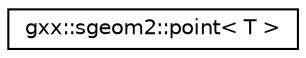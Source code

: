 digraph "Graphical Class Hierarchy"
{
  edge [fontname="Helvetica",fontsize="10",labelfontname="Helvetica",labelfontsize="10"];
  node [fontname="Helvetica",fontsize="10",shape=record];
  rankdir="LR";
  Node1 [label="gxx::sgeom2::point\< T \>",height=0.2,width=0.4,color="black", fillcolor="white", style="filled",URL="$structgxx_1_1sgeom2_1_1point.html"];
}
